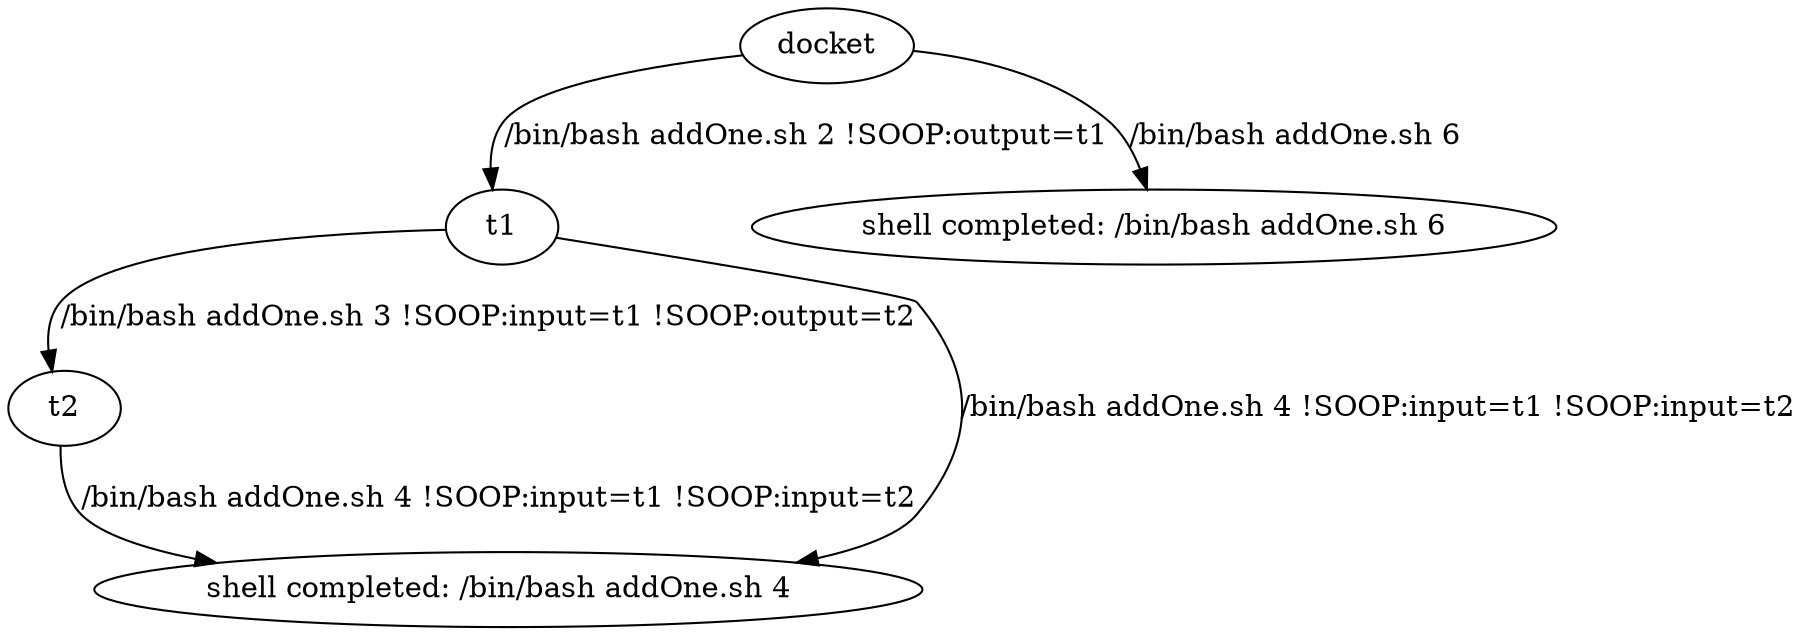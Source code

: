 digraph G {
  1 [label = "docket"];
  2 [label = "t1"];
  3 [label = "t2"];
  4 [label = "shell completed: /bin/bash addOne.sh 4  "];
  5 [label = "shell completed: /bin/bash addOne.sh 6"];
  1 -> 2 [label = "/bin/bash addOne.sh 2 !SOOP:output=t1"];
  3 -> 4 [label = "/bin/bash addOne.sh 4 !SOOP:input=t1 !SOOP:input=t2"];
  2 -> 4 [label = "/bin/bash addOne.sh 4 !SOOP:input=t1 !SOOP:input=t2"];
  1 -> 5 [label = "/bin/bash addOne.sh 6"];
  2 -> 3 [label = "/bin/bash addOne.sh 3 !SOOP:input=t1 !SOOP:output=t2"];
}
